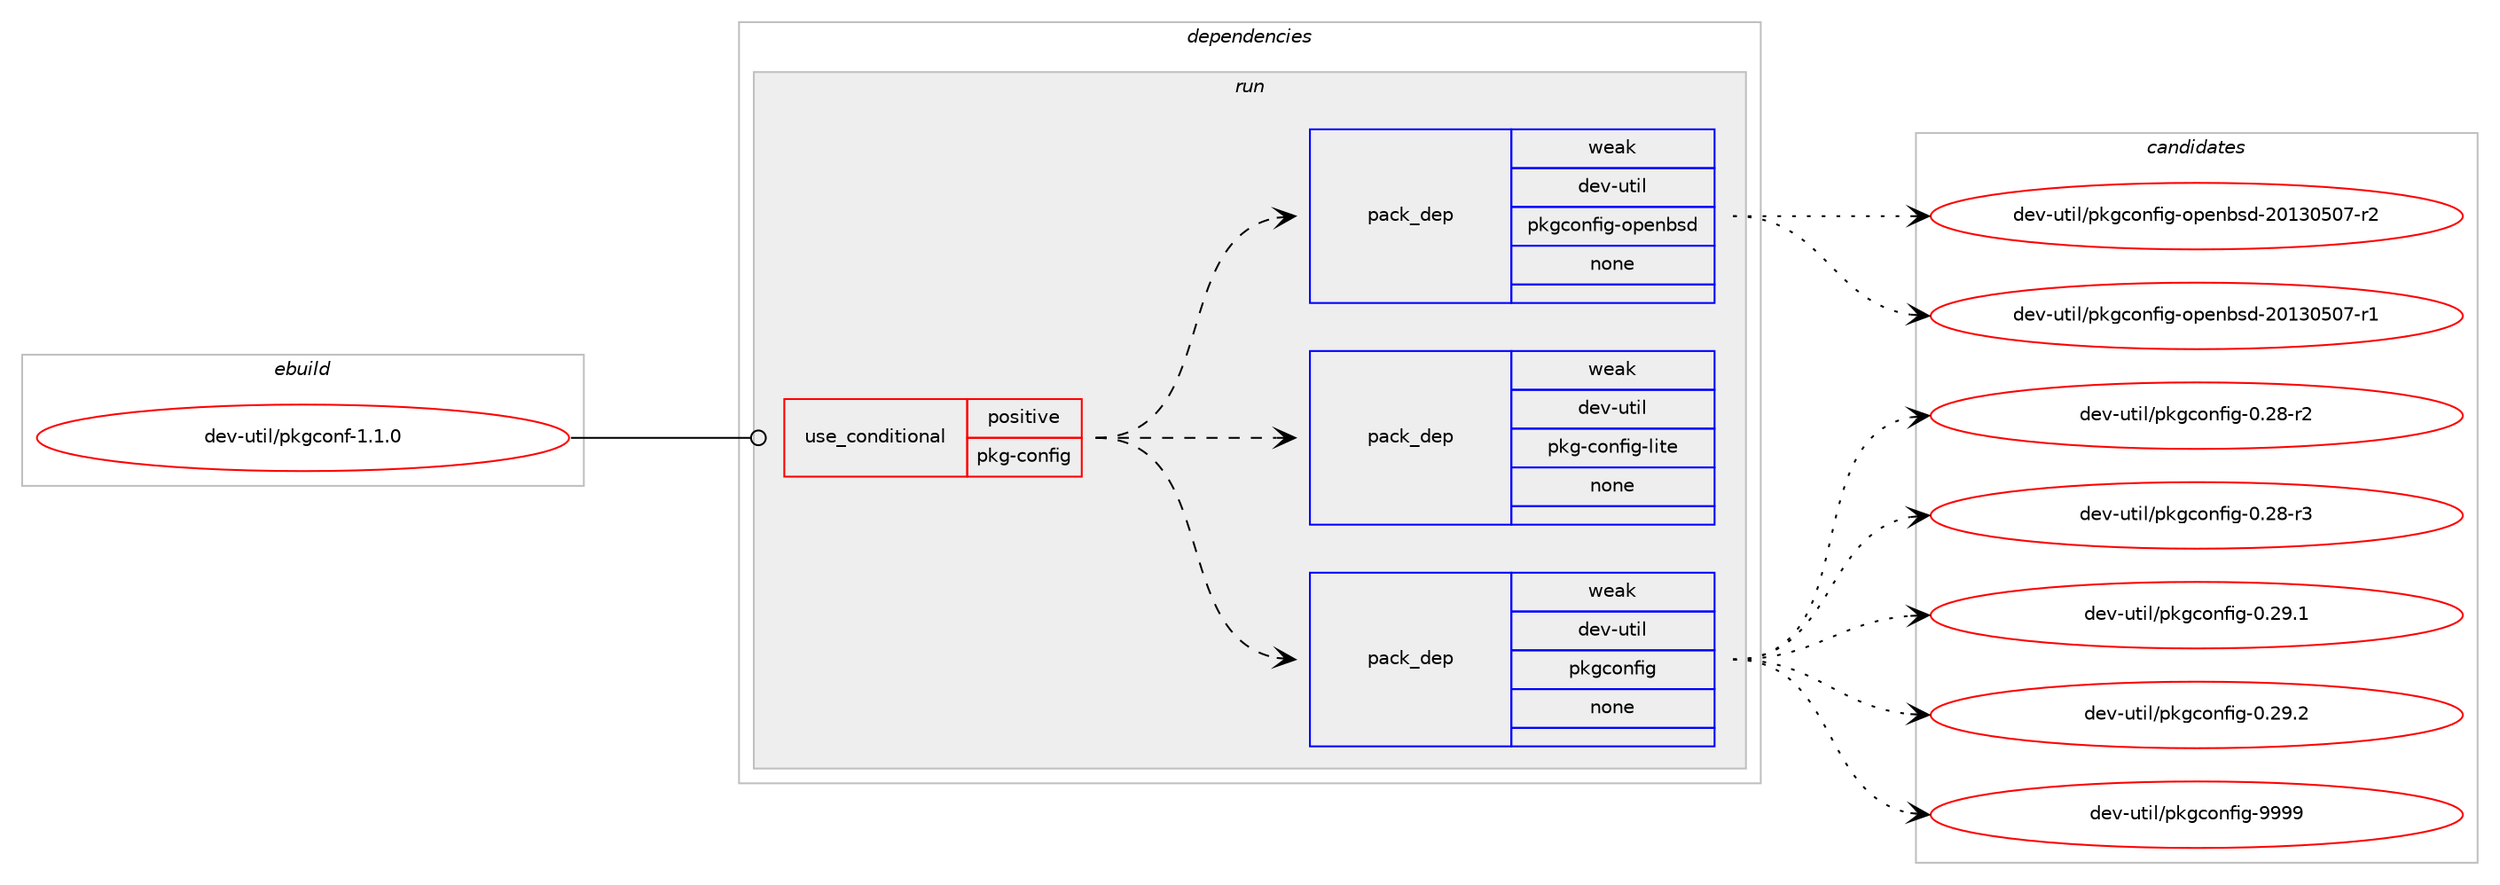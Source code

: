 digraph prolog {

# *************
# Graph options
# *************

newrank=true;
concentrate=true;
compound=true;
graph [rankdir=LR,fontname=Helvetica,fontsize=10,ranksep=1.5];#, ranksep=2.5, nodesep=0.2];
edge  [arrowhead=vee];
node  [fontname=Helvetica,fontsize=10];

# **********
# The ebuild
# **********

subgraph cluster_leftcol {
color=gray;
rank=same;
label=<<i>ebuild</i>>;
id [label="dev-util/pkgconf-1.1.0", color=red, width=4, href="../dev-util/pkgconf-1.1.0.svg"];
}

# ****************
# The dependencies
# ****************

subgraph cluster_midcol {
color=gray;
label=<<i>dependencies</i>>;
subgraph cluster_compile {
fillcolor="#eeeeee";
style=filled;
label=<<i>compile</i>>;
}
subgraph cluster_compileandrun {
fillcolor="#eeeeee";
style=filled;
label=<<i>compile and run</i>>;
}
subgraph cluster_run {
fillcolor="#eeeeee";
style=filled;
label=<<i>run</i>>;
subgraph cond78633 {
dependency287994 [label=<<TABLE BORDER="0" CELLBORDER="1" CELLSPACING="0" CELLPADDING="4"><TR><TD ROWSPAN="3" CELLPADDING="10">use_conditional</TD></TR><TR><TD>positive</TD></TR><TR><TD>pkg-config</TD></TR></TABLE>>, shape=none, color=red];
subgraph pack205087 {
dependency287995 [label=<<TABLE BORDER="0" CELLBORDER="1" CELLSPACING="0" CELLPADDING="4" WIDTH="220"><TR><TD ROWSPAN="6" CELLPADDING="30">pack_dep</TD></TR><TR><TD WIDTH="110">weak</TD></TR><TR><TD>dev-util</TD></TR><TR><TD>pkgconfig</TD></TR><TR><TD>none</TD></TR><TR><TD></TD></TR></TABLE>>, shape=none, color=blue];
}
dependency287994:e -> dependency287995:w [weight=20,style="dashed",arrowhead="vee"];
subgraph pack205088 {
dependency287996 [label=<<TABLE BORDER="0" CELLBORDER="1" CELLSPACING="0" CELLPADDING="4" WIDTH="220"><TR><TD ROWSPAN="6" CELLPADDING="30">pack_dep</TD></TR><TR><TD WIDTH="110">weak</TD></TR><TR><TD>dev-util</TD></TR><TR><TD>pkg-config-lite</TD></TR><TR><TD>none</TD></TR><TR><TD></TD></TR></TABLE>>, shape=none, color=blue];
}
dependency287994:e -> dependency287996:w [weight=20,style="dashed",arrowhead="vee"];
subgraph pack205089 {
dependency287997 [label=<<TABLE BORDER="0" CELLBORDER="1" CELLSPACING="0" CELLPADDING="4" WIDTH="220"><TR><TD ROWSPAN="6" CELLPADDING="30">pack_dep</TD></TR><TR><TD WIDTH="110">weak</TD></TR><TR><TD>dev-util</TD></TR><TR><TD>pkgconfig-openbsd</TD></TR><TR><TD>none</TD></TR><TR><TD></TD></TR></TABLE>>, shape=none, color=blue];
}
dependency287994:e -> dependency287997:w [weight=20,style="dashed",arrowhead="vee"];
}
id:e -> dependency287994:w [weight=20,style="solid",arrowhead="odot"];
}
}

# **************
# The candidates
# **************

subgraph cluster_choices {
rank=same;
color=gray;
label=<<i>candidates</i>>;

subgraph choice205087 {
color=black;
nodesep=1;
choice10010111845117116105108471121071039911111010210510345484650564511450 [label="dev-util/pkgconfig-0.28-r2", color=red, width=4,href="../dev-util/pkgconfig-0.28-r2.svg"];
choice10010111845117116105108471121071039911111010210510345484650564511451 [label="dev-util/pkgconfig-0.28-r3", color=red, width=4,href="../dev-util/pkgconfig-0.28-r3.svg"];
choice10010111845117116105108471121071039911111010210510345484650574649 [label="dev-util/pkgconfig-0.29.1", color=red, width=4,href="../dev-util/pkgconfig-0.29.1.svg"];
choice10010111845117116105108471121071039911111010210510345484650574650 [label="dev-util/pkgconfig-0.29.2", color=red, width=4,href="../dev-util/pkgconfig-0.29.2.svg"];
choice1001011184511711610510847112107103991111101021051034557575757 [label="dev-util/pkgconfig-9999", color=red, width=4,href="../dev-util/pkgconfig-9999.svg"];
dependency287995:e -> choice10010111845117116105108471121071039911111010210510345484650564511450:w [style=dotted,weight="100"];
dependency287995:e -> choice10010111845117116105108471121071039911111010210510345484650564511451:w [style=dotted,weight="100"];
dependency287995:e -> choice10010111845117116105108471121071039911111010210510345484650574649:w [style=dotted,weight="100"];
dependency287995:e -> choice10010111845117116105108471121071039911111010210510345484650574650:w [style=dotted,weight="100"];
dependency287995:e -> choice1001011184511711610510847112107103991111101021051034557575757:w [style=dotted,weight="100"];
}
subgraph choice205088 {
color=black;
nodesep=1;
}
subgraph choice205089 {
color=black;
nodesep=1;
choice10010111845117116105108471121071039911111010210510345111112101110981151004550484951485348554511449 [label="dev-util/pkgconfig-openbsd-20130507-r1", color=red, width=4,href="../dev-util/pkgconfig-openbsd-20130507-r1.svg"];
choice10010111845117116105108471121071039911111010210510345111112101110981151004550484951485348554511450 [label="dev-util/pkgconfig-openbsd-20130507-r2", color=red, width=4,href="../dev-util/pkgconfig-openbsd-20130507-r2.svg"];
dependency287997:e -> choice10010111845117116105108471121071039911111010210510345111112101110981151004550484951485348554511449:w [style=dotted,weight="100"];
dependency287997:e -> choice10010111845117116105108471121071039911111010210510345111112101110981151004550484951485348554511450:w [style=dotted,weight="100"];
}
}

}
